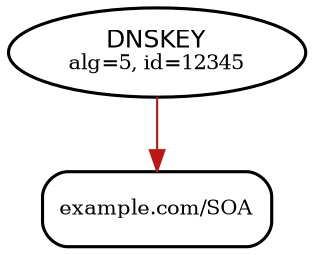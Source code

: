 digraph {
	graph [rankdir="BT"]
	b [label=<<FONT POINT-SIZE="12" FACE="Helvetica">DNSKEY</FONT><BR/><FONT POINT-SIZE="10">alg=5, id=12345</FONT>>, penwidth="1.5"]
	c [label="example.com/SOA", fontsize="10", shape="rectangle", style="rounded", penwidth="1.5"]
  c -> b [color="#be1515", dir="back"]
}

